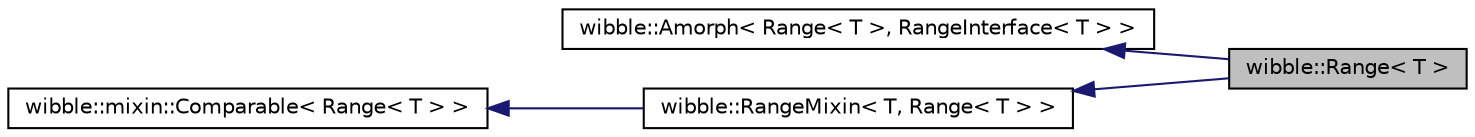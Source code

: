 digraph G
{
  edge [fontname="Helvetica",fontsize="10",labelfontname="Helvetica",labelfontsize="10"];
  node [fontname="Helvetica",fontsize="10",shape=record];
  rankdir="LR";
  Node1 [label="wibble::Range\< T \>",height=0.2,width=0.4,color="black", fillcolor="grey75", style="filled" fontcolor="black"];
  Node2 -> Node1 [dir="back",color="midnightblue",fontsize="10",style="solid",fontname="Helvetica"];
  Node2 [label="wibble::Amorph\< Range\< T \>, RangeInterface\< T \> \>",height=0.2,width=0.4,color="black", fillcolor="white", style="filled",URL="$structwibble_1_1Amorph.html"];
  Node3 -> Node1 [dir="back",color="midnightblue",fontsize="10",style="solid",fontname="Helvetica"];
  Node3 [label="wibble::RangeMixin\< T, Range\< T \> \>",height=0.2,width=0.4,color="black", fillcolor="white", style="filled",URL="$structwibble_1_1RangeMixin.html"];
  Node4 -> Node3 [dir="back",color="midnightblue",fontsize="10",style="solid",fontname="Helvetica"];
  Node4 [label="wibble::mixin::Comparable\< Range\< T \> \>",height=0.2,width=0.4,color="black", fillcolor="white", style="filled",URL="$structwibble_1_1mixin_1_1Comparable.html"];
}
